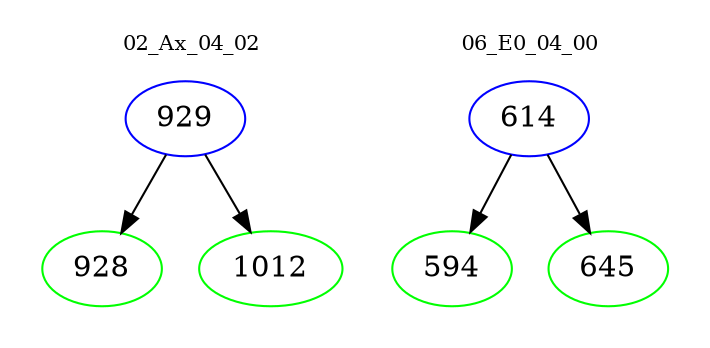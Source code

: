 digraph{
subgraph cluster_0 {
color = white
label = "02_Ax_04_02";
fontsize=10;
T0_929 [label="929", color="blue"]
T0_929 -> T0_928 [color="black"]
T0_928 [label="928", color="green"]
T0_929 -> T0_1012 [color="black"]
T0_1012 [label="1012", color="green"]
}
subgraph cluster_1 {
color = white
label = "06_E0_04_00";
fontsize=10;
T1_614 [label="614", color="blue"]
T1_614 -> T1_594 [color="black"]
T1_594 [label="594", color="green"]
T1_614 -> T1_645 [color="black"]
T1_645 [label="645", color="green"]
}
}
